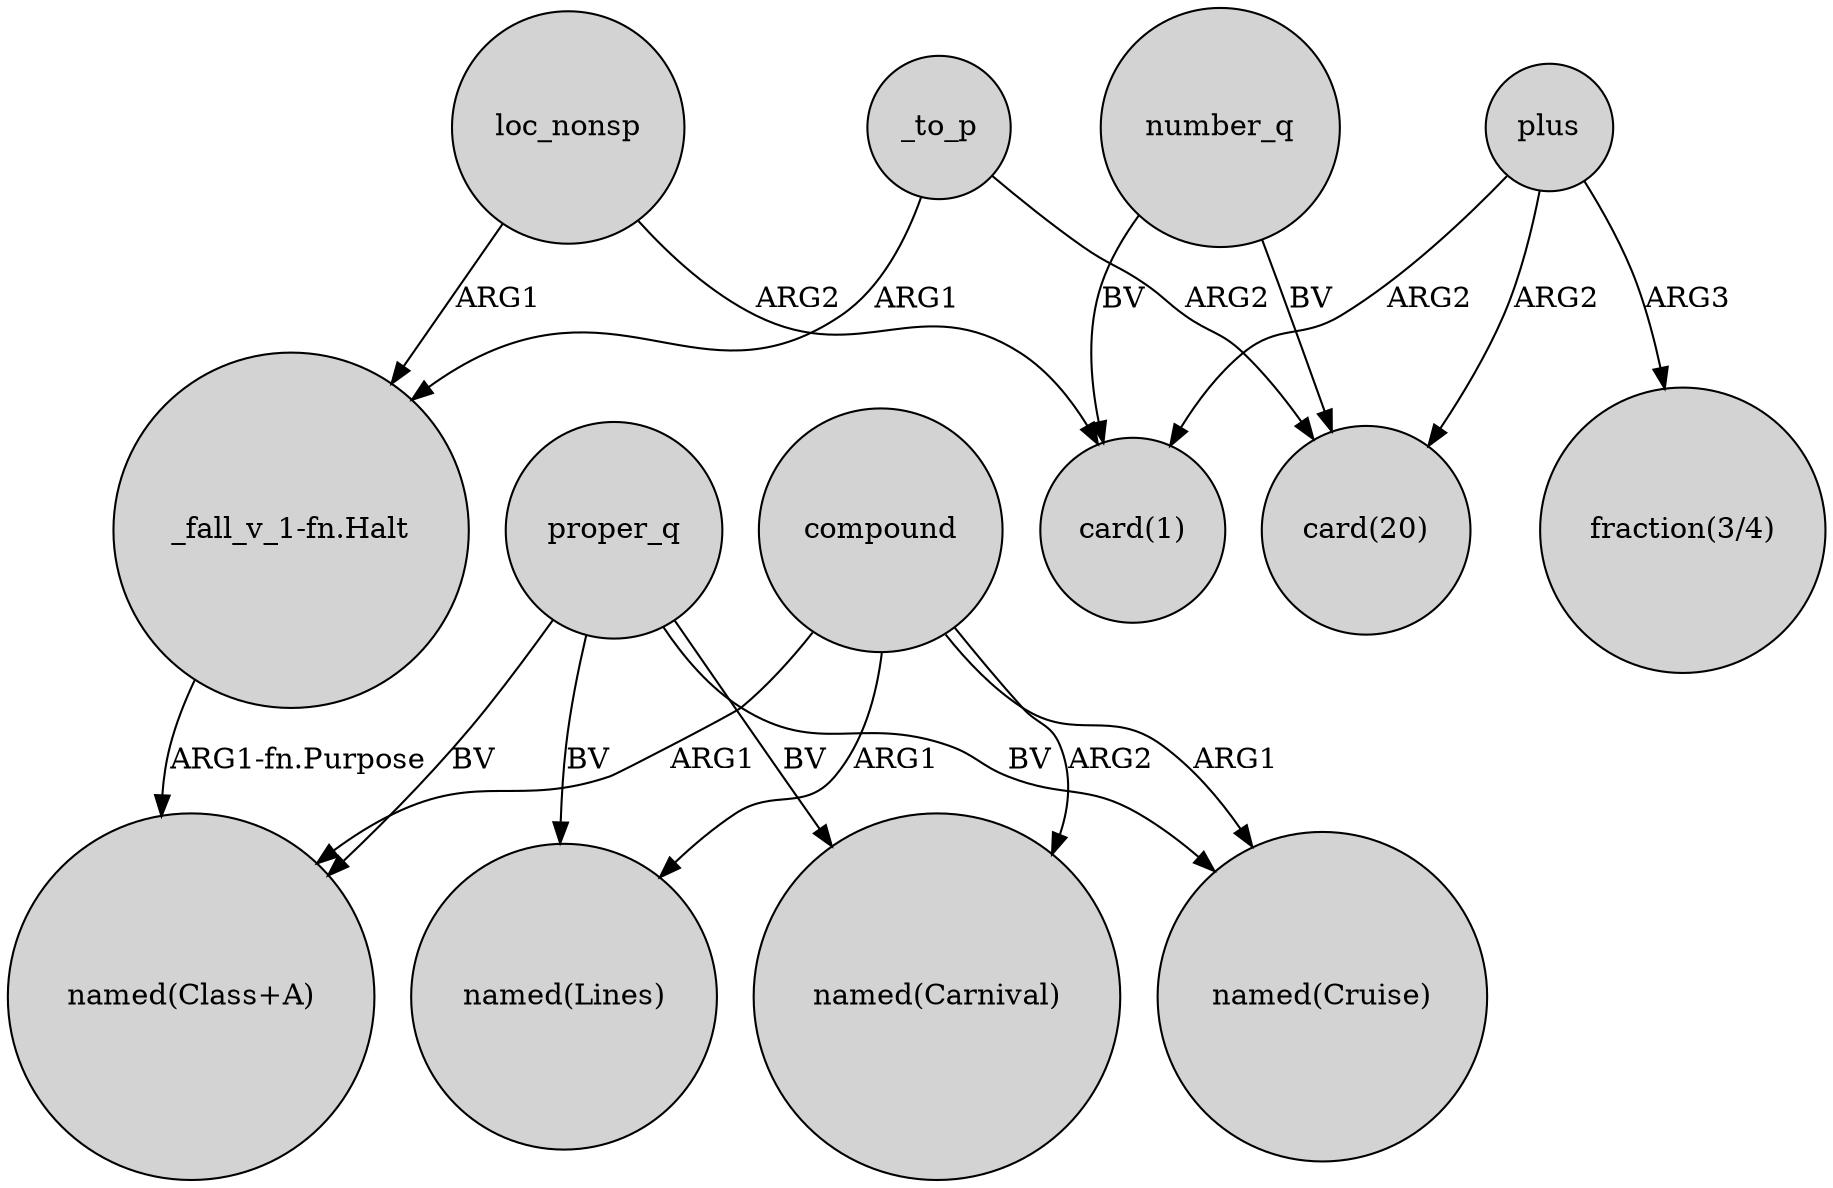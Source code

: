 digraph {
	node [shape=circle style=filled]
	_to_p -> "_fall_v_1-fn.Halt" [label=ARG1]
	number_q -> "card(20)" [label=BV]
	compound -> "named(Cruise)" [label=ARG1]
	plus -> "fraction(3/4)" [label=ARG3]
	proper_q -> "named(Carnival)" [label=BV]
	_to_p -> "card(20)" [label=ARG2]
	"_fall_v_1-fn.Halt" -> "named(Class+A)" [label="ARG1-fn.Purpose"]
	number_q -> "card(1)" [label=BV]
	loc_nonsp -> "card(1)" [label=ARG2]
	proper_q -> "named(Cruise)" [label=BV]
	plus -> "card(1)" [label=ARG2]
	proper_q -> "named(Class+A)" [label=BV]
	plus -> "card(20)" [label=ARG2]
	proper_q -> "named(Lines)" [label=BV]
	compound -> "named(Lines)" [label=ARG1]
	loc_nonsp -> "_fall_v_1-fn.Halt" [label=ARG1]
	compound -> "named(Carnival)" [label=ARG2]
	compound -> "named(Class+A)" [label=ARG1]
}
